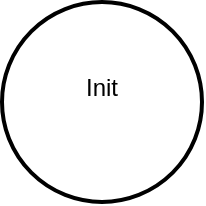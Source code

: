 <mxfile version="20.8.11" type="github">
  <diagram name="Page-1" id="mNSzjiiTRMsE0uHX-NC6">
    <mxGraphModel dx="2044" dy="792" grid="1" gridSize="10" guides="1" tooltips="1" connect="1" arrows="1" fold="1" page="1" pageScale="1" pageWidth="850" pageHeight="1100" math="0" shadow="0">
      <root>
        <mxCell id="0" />
        <mxCell id="1" parent="0" />
        <mxCell id="DRPleiQ7j9Am4v-qD-1L-1" value="&lt;div&gt;Init&lt;/div&gt;&lt;div&gt;&lt;br&gt;&lt;/div&gt;" style="strokeWidth=2;html=1;shape=mxgraph.flowchart.start_2;whiteSpace=wrap;" vertex="1" parent="1">
          <mxGeometry x="-90" y="60" width="100" height="100" as="geometry" />
        </mxCell>
      </root>
    </mxGraphModel>
  </diagram>
</mxfile>
